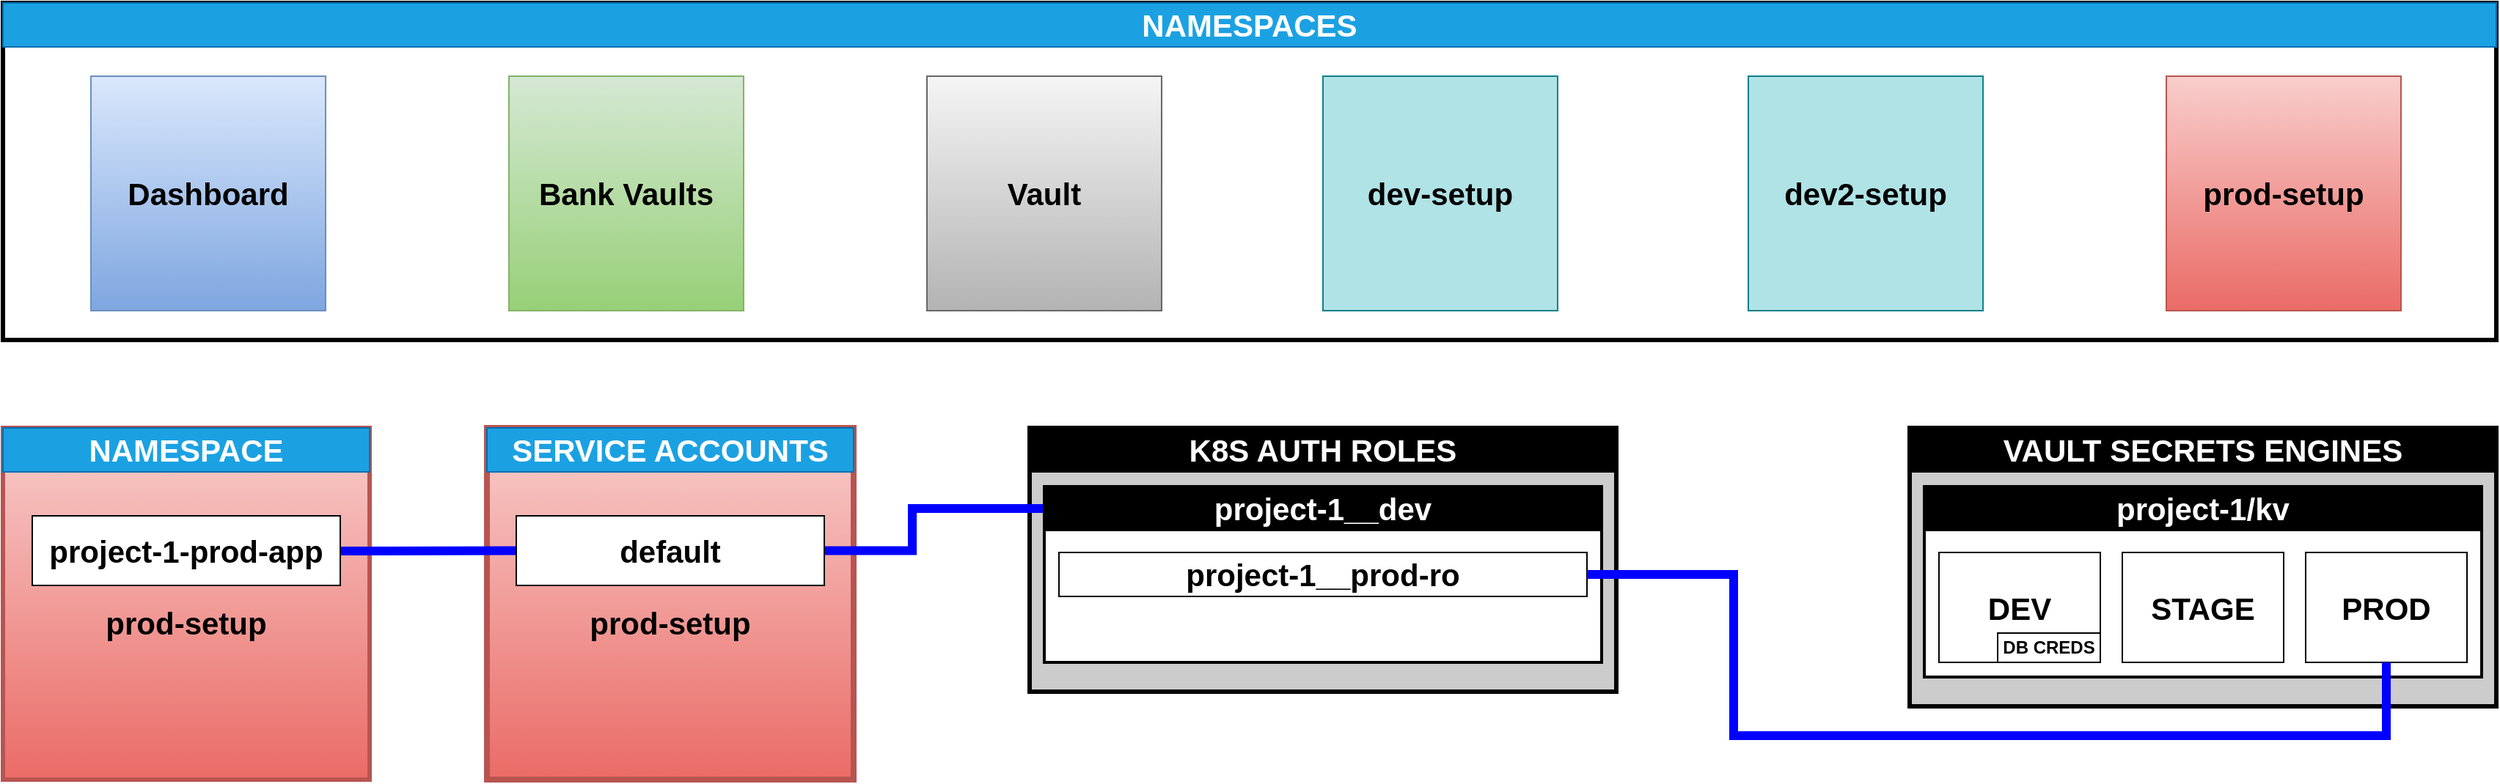 <mxfile version="14.6.13" type="device"><diagram id="BAF_-7gqzAUOzykMEZvE" name="Page-1"><mxGraphModel dx="2272" dy="1943" grid="1" gridSize="10" guides="1" tooltips="1" connect="1" arrows="1" fold="1" page="1" pageScale="1" pageWidth="850" pageHeight="1100" math="0" shadow="0"><root><mxCell id="0"/><mxCell id="1" parent="0"/><mxCell id="eI4nsN-iS0UbOhHZ_C9s-115" value="&lt;b&gt;&lt;br&gt;prod-setup&lt;/b&gt;" style="rounded=0;whiteSpace=wrap;html=1;fontSize=21;strokeWidth=4;fillColor=#f8cecc;strokeColor=#b85450;gradientColor=#ea6b66;" parent="1" vertex="1"><mxGeometry x="150" y="280" width="250" height="240" as="geometry"/></mxCell><mxCell id="eI4nsN-iS0UbOhHZ_C9s-113" value="&lt;b&gt;&lt;br&gt;prod-setup&lt;/b&gt;" style="rounded=0;whiteSpace=wrap;html=1;fontSize=21;strokeWidth=3;fillColor=#f8cecc;strokeColor=#b85450;gradientColor=#ea6b66;" parent="1" vertex="1"><mxGeometry x="-180" y="280" width="250" height="240" as="geometry"/></mxCell><mxCell id="eI4nsN-iS0UbOhHZ_C9s-24" value="SERVICE ACCOUNTS" style="rounded=0;whiteSpace=wrap;html=1;fontStyle=1;fontSize=21;fillColor=#1ba1e2;fontColor=#ffffff;strokeColor=#006EAF;" parent="1" vertex="1"><mxGeometry x="150" y="280" width="250" height="30" as="geometry"/></mxCell><mxCell id="eI4nsN-iS0UbOhHZ_C9s-40" value="" style="rounded=0;whiteSpace=wrap;html=1;strokeWidth=3;fillColor=#CCCCCC;" parent="1" vertex="1"><mxGeometry x="1120" y="280" width="400" height="190" as="geometry"/></mxCell><mxCell id="eI4nsN-iS0UbOhHZ_C9s-41" value="VAULT SECRETS ENGINES" style="rounded=0;whiteSpace=wrap;html=1;fillColor=#000000;fontColor=#FFFFFF;fontStyle=1;fontSize=21;" parent="1" vertex="1"><mxGeometry x="1120" y="280" width="400" height="30" as="geometry"/></mxCell><mxCell id="eI4nsN-iS0UbOhHZ_C9s-42" value="" style="rounded=0;whiteSpace=wrap;html=1;strokeWidth=2;" parent="1" vertex="1"><mxGeometry x="1130" y="320" width="380" height="130" as="geometry"/></mxCell><mxCell id="eI4nsN-iS0UbOhHZ_C9s-43" value="project-1/kv" style="rounded=0;whiteSpace=wrap;html=1;fontStyle=1;fontSize=21;fontColor=#FFFFFF;fillColor=#000000;" parent="1" vertex="1"><mxGeometry x="1130" y="320" width="380" height="30" as="geometry"/></mxCell><mxCell id="eI4nsN-iS0UbOhHZ_C9s-44" value="DEV" style="rounded=0;whiteSpace=wrap;html=1;fontStyle=1;fontSize=21;" parent="1" vertex="1"><mxGeometry x="1140" y="365" width="110" height="75" as="geometry"/></mxCell><mxCell id="eI4nsN-iS0UbOhHZ_C9s-45" value="STAGE" style="rounded=0;whiteSpace=wrap;html=1;fontStyle=1;fontSize=21;" parent="1" vertex="1"><mxGeometry x="1265" y="365" width="110" height="75" as="geometry"/></mxCell><mxCell id="eI4nsN-iS0UbOhHZ_C9s-46" value="PROD" style="rounded=0;whiteSpace=wrap;html=1;fontStyle=1;fontSize=21;" parent="1" vertex="1"><mxGeometry x="1390" y="365" width="110" height="75" as="geometry"/></mxCell><mxCell id="eI4nsN-iS0UbOhHZ_C9s-68" value="DB CREDS" style="rounded=0;whiteSpace=wrap;html=1;fontStyle=1" parent="1" vertex="1"><mxGeometry x="1180" y="420" width="70" height="20" as="geometry"/></mxCell><mxCell id="eI4nsN-iS0UbOhHZ_C9s-74" value="NAMESPACE" style="rounded=0;whiteSpace=wrap;html=1;fontSize=21;fontColor=#ffffff;fillColor=#1ba1e2;strokeColor=#006EAF;fontStyle=1" parent="1" vertex="1"><mxGeometry x="-180" y="280" width="250" height="30" as="geometry"/></mxCell><mxCell id="eI4nsN-iS0UbOhHZ_C9s-75" value="" style="rounded=0;whiteSpace=wrap;html=1;strokeWidth=3;fillColor=#CCCCCC;" parent="1" vertex="1"><mxGeometry x="520" y="280" width="400" height="180" as="geometry"/></mxCell><mxCell id="eI4nsN-iS0UbOhHZ_C9s-76" value="K8S AUTH ROLES" style="rounded=0;whiteSpace=wrap;html=1;fillColor=#000000;fontColor=#FFFFFF;fontStyle=1;fontSize=21;" parent="1" vertex="1"><mxGeometry x="520" y="280" width="400" height="30" as="geometry"/></mxCell><mxCell id="eI4nsN-iS0UbOhHZ_C9s-129" style="edgeStyle=orthogonalEdgeStyle;rounded=0;orthogonalLoop=1;jettySize=auto;html=1;exitX=0;exitY=0.5;exitDx=0;exitDy=0;entryX=1;entryY=0.5;entryDx=0;entryDy=0;fontSize=21;fontColor=#FFFFFF;endArrow=none;endFill=0;strokeWidth=6;strokeColor=#0000FF;" parent="1" source="eI4nsN-iS0UbOhHZ_C9s-78" target="eI4nsN-iS0UbOhHZ_C9s-117" edge="1"><mxGeometry relative="1" as="geometry"><Array as="points"><mxPoint x="440" y="335"/><mxPoint x="440" y="364"/></Array></mxGeometry></mxCell><mxCell id="eI4nsN-iS0UbOhHZ_C9s-77" value="" style="rounded=0;whiteSpace=wrap;html=1;strokeWidth=2;" parent="1" vertex="1"><mxGeometry x="530" y="320" width="380" height="120" as="geometry"/></mxCell><mxCell id="eI4nsN-iS0UbOhHZ_C9s-78" value="project-1__dev" style="rounded=0;whiteSpace=wrap;html=1;fontStyle=1;fontSize=21;fontColor=#FFFFFF;fillColor=#000000;" parent="1" vertex="1"><mxGeometry x="530" y="320" width="380" height="30" as="geometry"/></mxCell><mxCell id="eI4nsN-iS0UbOhHZ_C9s-79" value="&lt;span class=&quot;pl-s&quot;&gt;&lt;span class=&quot;pl-pds&quot;&gt;&lt;/span&gt;project-1__prod-ro&lt;/span&gt;" style="rounded=0;whiteSpace=wrap;html=1;fontStyle=1;fontSize=21;" parent="1" vertex="1"><mxGeometry x="540" y="365" width="360" height="30" as="geometry"/></mxCell><mxCell id="eI4nsN-iS0UbOhHZ_C9s-120" style="edgeStyle=orthogonalEdgeStyle;rounded=0;orthogonalLoop=1;jettySize=auto;html=1;exitX=0.998;exitY=0.455;exitDx=0;exitDy=0;entryX=0;entryY=0.5;entryDx=0;entryDy=0;fontSize=21;fontColor=#FFFFFF;strokeWidth=6;exitPerimeter=0;endArrow=none;endFill=0;strokeColor=#0000FF;" parent="1" source="eI4nsN-iS0UbOhHZ_C9s-107" target="eI4nsN-iS0UbOhHZ_C9s-117" edge="1"><mxGeometry relative="1" as="geometry"><Array as="points"><mxPoint x="50" y="364"/><mxPoint x="80" y="364"/></Array></mxGeometry></mxCell><mxCell id="eI4nsN-iS0UbOhHZ_C9s-107" value="project-1-prod-app" style="rounded=0;whiteSpace=wrap;html=1;fontSize=21;strokeWidth=1;fontStyle=1" parent="1" vertex="1"><mxGeometry x="-160" y="340" width="210" height="47.5" as="geometry"/></mxCell><mxCell id="eI4nsN-iS0UbOhHZ_C9s-117" value="default" style="rounded=0;whiteSpace=wrap;html=1;fontSize=21;strokeWidth=1;fontStyle=1" parent="1" vertex="1"><mxGeometry x="170" y="340" width="210" height="47.5" as="geometry"/></mxCell><mxCell id="IoJRYLY-SbTgC4XHB5aS-1" style="edgeStyle=orthogonalEdgeStyle;rounded=0;orthogonalLoop=1;jettySize=auto;html=1;exitX=1;exitY=0.5;exitDx=0;exitDy=0;entryX=0.5;entryY=1;entryDx=0;entryDy=0;fontSize=21;fontColor=#FFFFFF;endArrow=none;endFill=0;strokeColor=#0000FF;strokeWidth=6;" parent="1" source="eI4nsN-iS0UbOhHZ_C9s-79" target="eI4nsN-iS0UbOhHZ_C9s-46" edge="1"><mxGeometry relative="1" as="geometry"><Array as="points"><mxPoint x="1000" y="380"/><mxPoint x="1000" y="490"/><mxPoint x="1445" y="490"/></Array></mxGeometry></mxCell><mxCell id="SRa_AE62mNdz8jY7XhqO-1" value="" style="rounded=0;whiteSpace=wrap;html=1;strokeWidth=3;" vertex="1" parent="1"><mxGeometry x="-180" y="-10" width="1700" height="230" as="geometry"/></mxCell><mxCell id="SRa_AE62mNdz8jY7XhqO-2" value="Bank Vaults" style="whiteSpace=wrap;html=1;aspect=fixed;fontStyle=1;fontSize=21;gradientColor=#97d077;fillColor=#d5e8d4;strokeColor=#82b366;" vertex="1" parent="1"><mxGeometry x="165" y="40" width="160" height="160" as="geometry"/></mxCell><mxCell id="SRa_AE62mNdz8jY7XhqO-3" value="Vault" style="whiteSpace=wrap;html=1;aspect=fixed;fontStyle=1;fontSize=21;gradientColor=#b3b3b3;fillColor=#f5f5f5;strokeColor=#666666;" vertex="1" parent="1"><mxGeometry x="450" y="40" width="160" height="160" as="geometry"/></mxCell><mxCell id="SRa_AE62mNdz8jY7XhqO-4" value="dev-setup" style="whiteSpace=wrap;html=1;aspect=fixed;fontStyle=1;fontSize=21;fillColor=#b0e3e6;strokeColor=#0e8088;" vertex="1" parent="1"><mxGeometry x="720" y="40" width="160" height="160" as="geometry"/></mxCell><mxCell id="SRa_AE62mNdz8jY7XhqO-5" value="prod-setup" style="whiteSpace=wrap;html=1;aspect=fixed;fontStyle=1;fontSize=21;gradientColor=#ea6b66;fillColor=#f8cecc;strokeColor=#b85450;" vertex="1" parent="1"><mxGeometry x="1295" y="40" width="160" height="160" as="geometry"/></mxCell><mxCell id="SRa_AE62mNdz8jY7XhqO-6" value="Dashboard" style="whiteSpace=wrap;html=1;aspect=fixed;fontStyle=1;fontSize=21;gradientColor=#7ea6e0;fillColor=#dae8fc;strokeColor=#6c8ebf;" vertex="1" parent="1"><mxGeometry x="-120" y="40" width="160" height="160" as="geometry"/></mxCell><mxCell id="SRa_AE62mNdz8jY7XhqO-7" value="NAMESPACES" style="rounded=0;whiteSpace=wrap;html=1;fontStyle=1;fontSize=21;fontColor=#ffffff;fillColor=#1ba1e2;strokeColor=#006EAF;" vertex="1" parent="1"><mxGeometry x="-180" y="-10" width="1700" height="30" as="geometry"/></mxCell><mxCell id="SRa_AE62mNdz8jY7XhqO-8" value="dev2-setup" style="whiteSpace=wrap;html=1;aspect=fixed;fontStyle=1;fontSize=21;fillColor=#b0e3e6;strokeColor=#0e8088;" vertex="1" parent="1"><mxGeometry x="1010" y="40" width="160" height="160" as="geometry"/></mxCell></root></mxGraphModel></diagram></mxfile>
